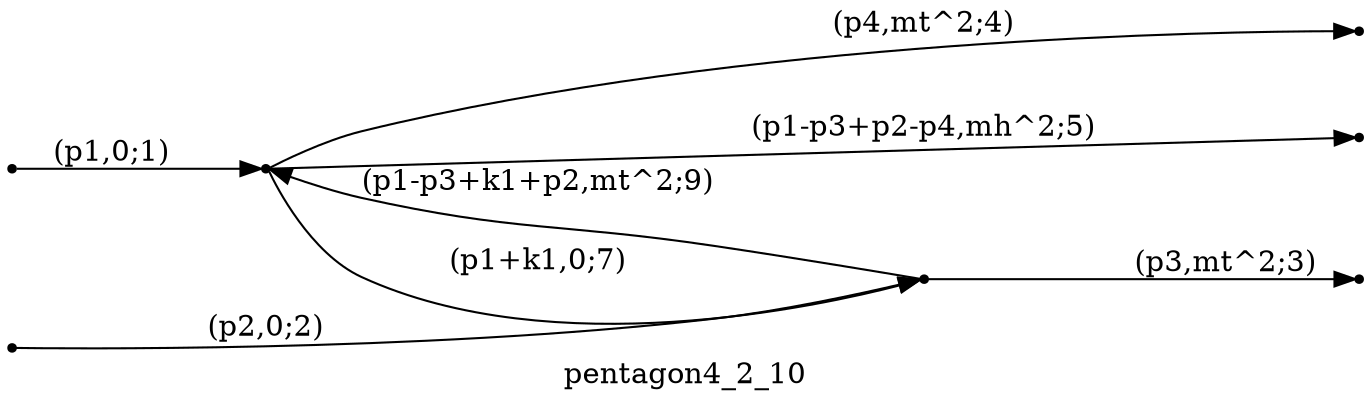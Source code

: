digraph pentagon4_2_10 {
  label="pentagon4_2_10";
  rankdir="LR";
  subgraph edges {
    -1 -> 2 [label="(p1,0;1)"];
    -2 -> 1 [label="(p2,0;2)"];
    1 -> -3 [label="(p3,mt^2;3)"];
    2 -> -4 [label="(p4,mt^2;4)"];
    2 -> -5 [label="(p1-p3+p2-p4,mh^2;5)"];
    2 -> 1 [label="(p1+k1,0;7)"];
    1 -> 2 [label="(p1-p3+k1+p2,mt^2;9)"];
  }
  subgraph incoming { rank="source"; -1; -2; }
  subgraph outgoing { rank="sink"; -3; -4; -5; }
-5 [shape=point];
-4 [shape=point];
-3 [shape=point];
-2 [shape=point];
-1 [shape=point];
1 [shape=point];
2 [shape=point];
}

